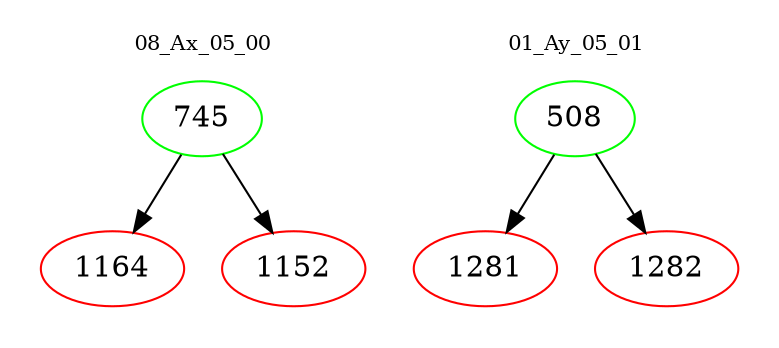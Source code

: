 digraph{
subgraph cluster_0 {
color = white
label = "08_Ax_05_00";
fontsize=10;
T0_745 [label="745", color="green"]
T0_745 -> T0_1164 [color="black"]
T0_1164 [label="1164", color="red"]
T0_745 -> T0_1152 [color="black"]
T0_1152 [label="1152", color="red"]
}
subgraph cluster_1 {
color = white
label = "01_Ay_05_01";
fontsize=10;
T1_508 [label="508", color="green"]
T1_508 -> T1_1281 [color="black"]
T1_1281 [label="1281", color="red"]
T1_508 -> T1_1282 [color="black"]
T1_1282 [label="1282", color="red"]
}
}
